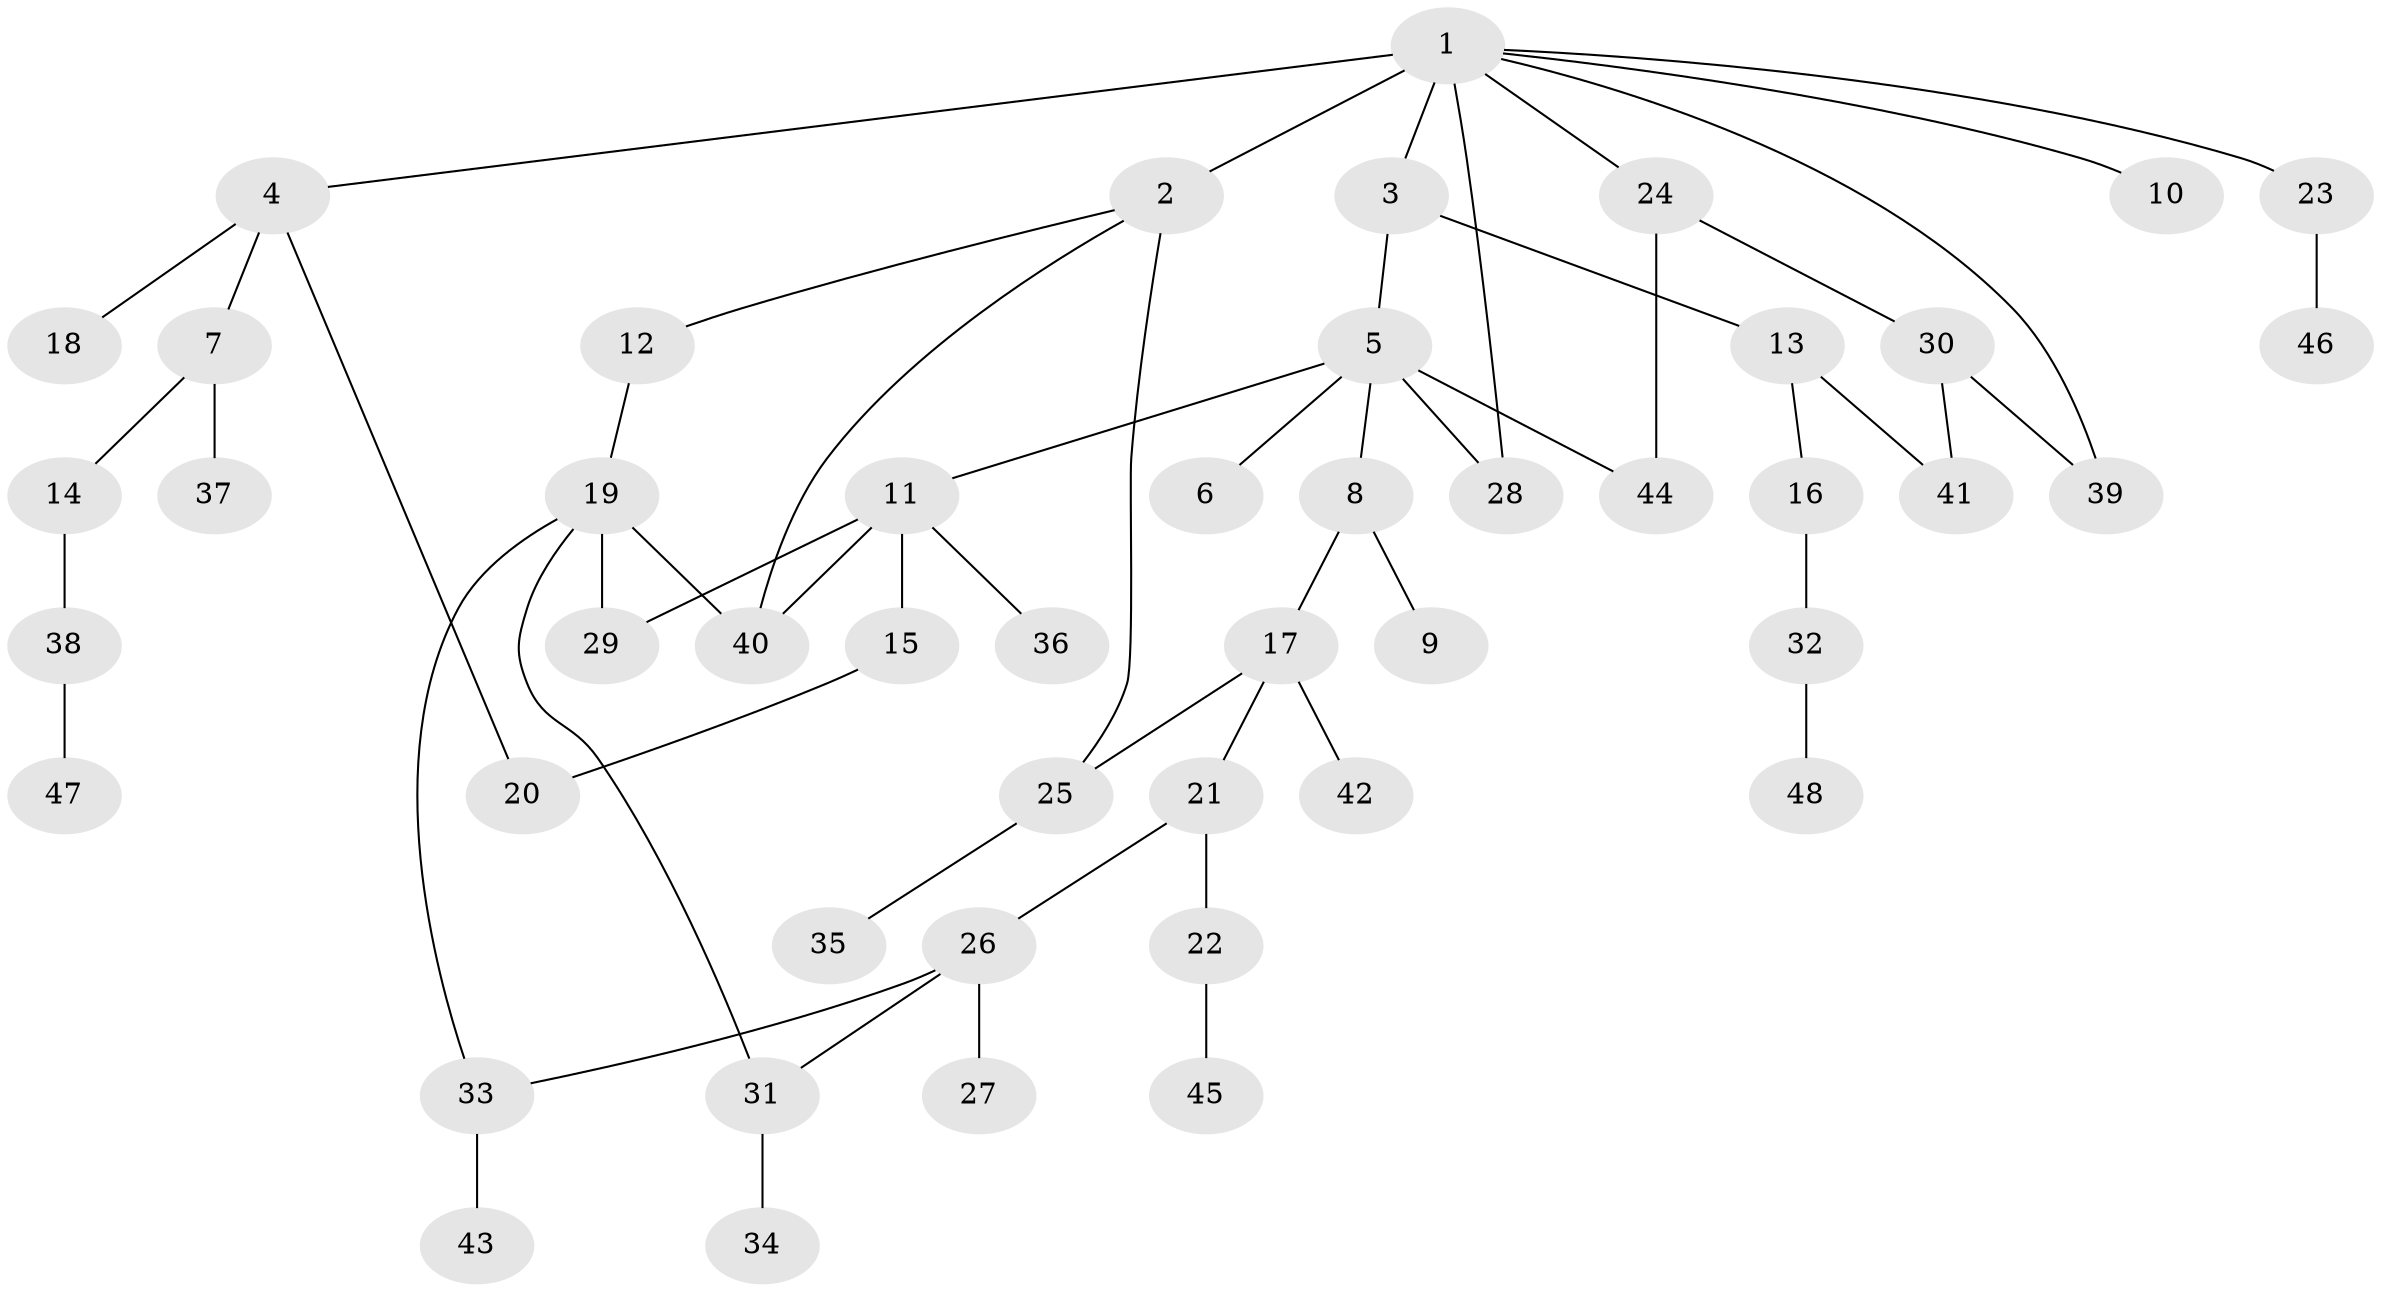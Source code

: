 // original degree distribution, {5: 0.03125, 7: 0.020833333333333332, 4: 0.08333333333333333, 2: 0.25, 1: 0.4166666666666667, 8: 0.020833333333333332, 3: 0.17708333333333334}
// Generated by graph-tools (version 1.1) at 2025/34/03/09/25 02:34:29]
// undirected, 48 vertices, 58 edges
graph export_dot {
graph [start="1"]
  node [color=gray90,style=filled];
  1;
  2;
  3;
  4;
  5;
  6;
  7;
  8;
  9;
  10;
  11;
  12;
  13;
  14;
  15;
  16;
  17;
  18;
  19;
  20;
  21;
  22;
  23;
  24;
  25;
  26;
  27;
  28;
  29;
  30;
  31;
  32;
  33;
  34;
  35;
  36;
  37;
  38;
  39;
  40;
  41;
  42;
  43;
  44;
  45;
  46;
  47;
  48;
  1 -- 2 [weight=3.0];
  1 -- 3 [weight=1.0];
  1 -- 4 [weight=1.0];
  1 -- 10 [weight=1.0];
  1 -- 23 [weight=1.0];
  1 -- 24 [weight=1.0];
  1 -- 28 [weight=1.0];
  1 -- 39 [weight=1.0];
  2 -- 12 [weight=1.0];
  2 -- 25 [weight=1.0];
  2 -- 40 [weight=1.0];
  3 -- 5 [weight=1.0];
  3 -- 13 [weight=1.0];
  4 -- 7 [weight=1.0];
  4 -- 18 [weight=1.0];
  4 -- 20 [weight=1.0];
  5 -- 6 [weight=1.0];
  5 -- 8 [weight=1.0];
  5 -- 11 [weight=1.0];
  5 -- 28 [weight=1.0];
  5 -- 44 [weight=1.0];
  7 -- 14 [weight=2.0];
  7 -- 37 [weight=1.0];
  8 -- 9 [weight=1.0];
  8 -- 17 [weight=1.0];
  11 -- 15 [weight=2.0];
  11 -- 29 [weight=1.0];
  11 -- 36 [weight=1.0];
  11 -- 40 [weight=2.0];
  12 -- 19 [weight=1.0];
  13 -- 16 [weight=1.0];
  13 -- 41 [weight=1.0];
  14 -- 38 [weight=1.0];
  15 -- 20 [weight=1.0];
  16 -- 32 [weight=1.0];
  17 -- 21 [weight=1.0];
  17 -- 25 [weight=1.0];
  17 -- 42 [weight=1.0];
  19 -- 29 [weight=3.0];
  19 -- 31 [weight=1.0];
  19 -- 33 [weight=1.0];
  19 -- 40 [weight=1.0];
  21 -- 22 [weight=1.0];
  21 -- 26 [weight=1.0];
  22 -- 45 [weight=1.0];
  23 -- 46 [weight=1.0];
  24 -- 30 [weight=1.0];
  24 -- 44 [weight=1.0];
  25 -- 35 [weight=1.0];
  26 -- 27 [weight=1.0];
  26 -- 31 [weight=1.0];
  26 -- 33 [weight=1.0];
  30 -- 39 [weight=1.0];
  30 -- 41 [weight=1.0];
  31 -- 34 [weight=1.0];
  32 -- 48 [weight=1.0];
  33 -- 43 [weight=1.0];
  38 -- 47 [weight=1.0];
}
